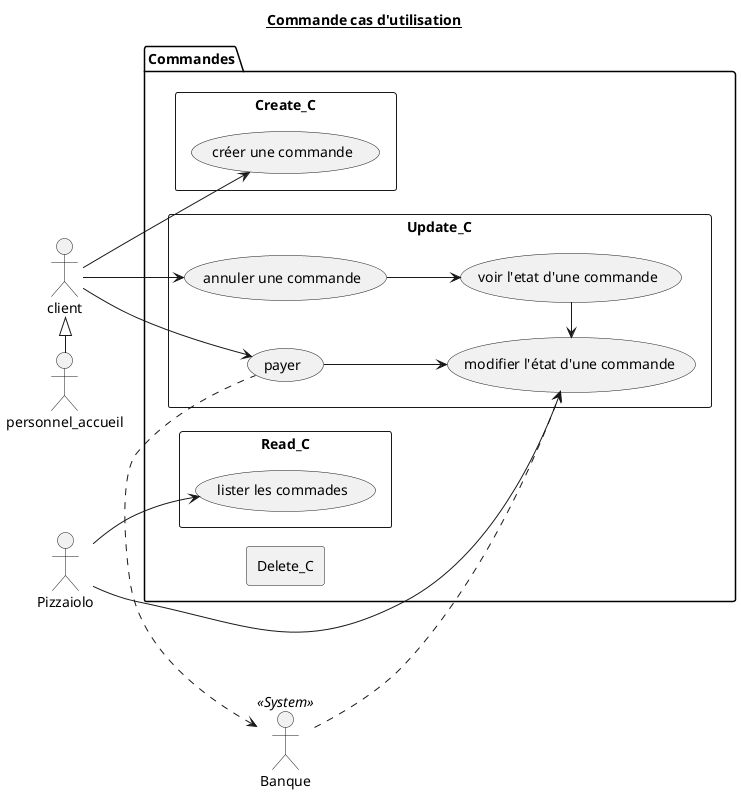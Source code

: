 @startuml 2_Commande_UseCaseDiagram

title <u>Commande cas d'utilisation</u>

actor Pizzaiolo as PIZLO
actor personnel_accueil as ACCUEIL
actor client as CUSTOMER
actor Banque <<System>> as BANK

' COMMANDES
package Commandes {
    left to right direction
    rectangle Read_C {
        (lister les commades) AS LIST_CMD
    }
    rectangle Create_C {
        (créer une commande) AS CREATE_CMD
    }
    rectangle Update_C {
        (payer) AS PAY_CMD
        (modifier l'état d'une commande) AS MODIFY_STATE_CMD
        (voir l'etat d'une commande) AS SHOW_STATE_CMD
        (annuler une commande) AS CANCEL_CMD
    }
    rectangle Delete_C {
    }
}
CUSTOMER <|- ACCUEIL

PAY_CMD --> MODIFY_STATE_CMD
CANCEL_CMD --> SHOW_STATE_CMD
SHOW_STATE_CMD -> MODIFY_STATE_CMD

PIZLO --> LIST_CMD
PIZLO -> MODIFY_STATE_CMD

CUSTOMER --> CREATE_CMD

CUSTOMER --> CANCEL_CMD
CUSTOMER --> PAY_CMD
BANK <.r. PAY_CMD
BANK ..> MODIFY_STATE_CMD


@enduml